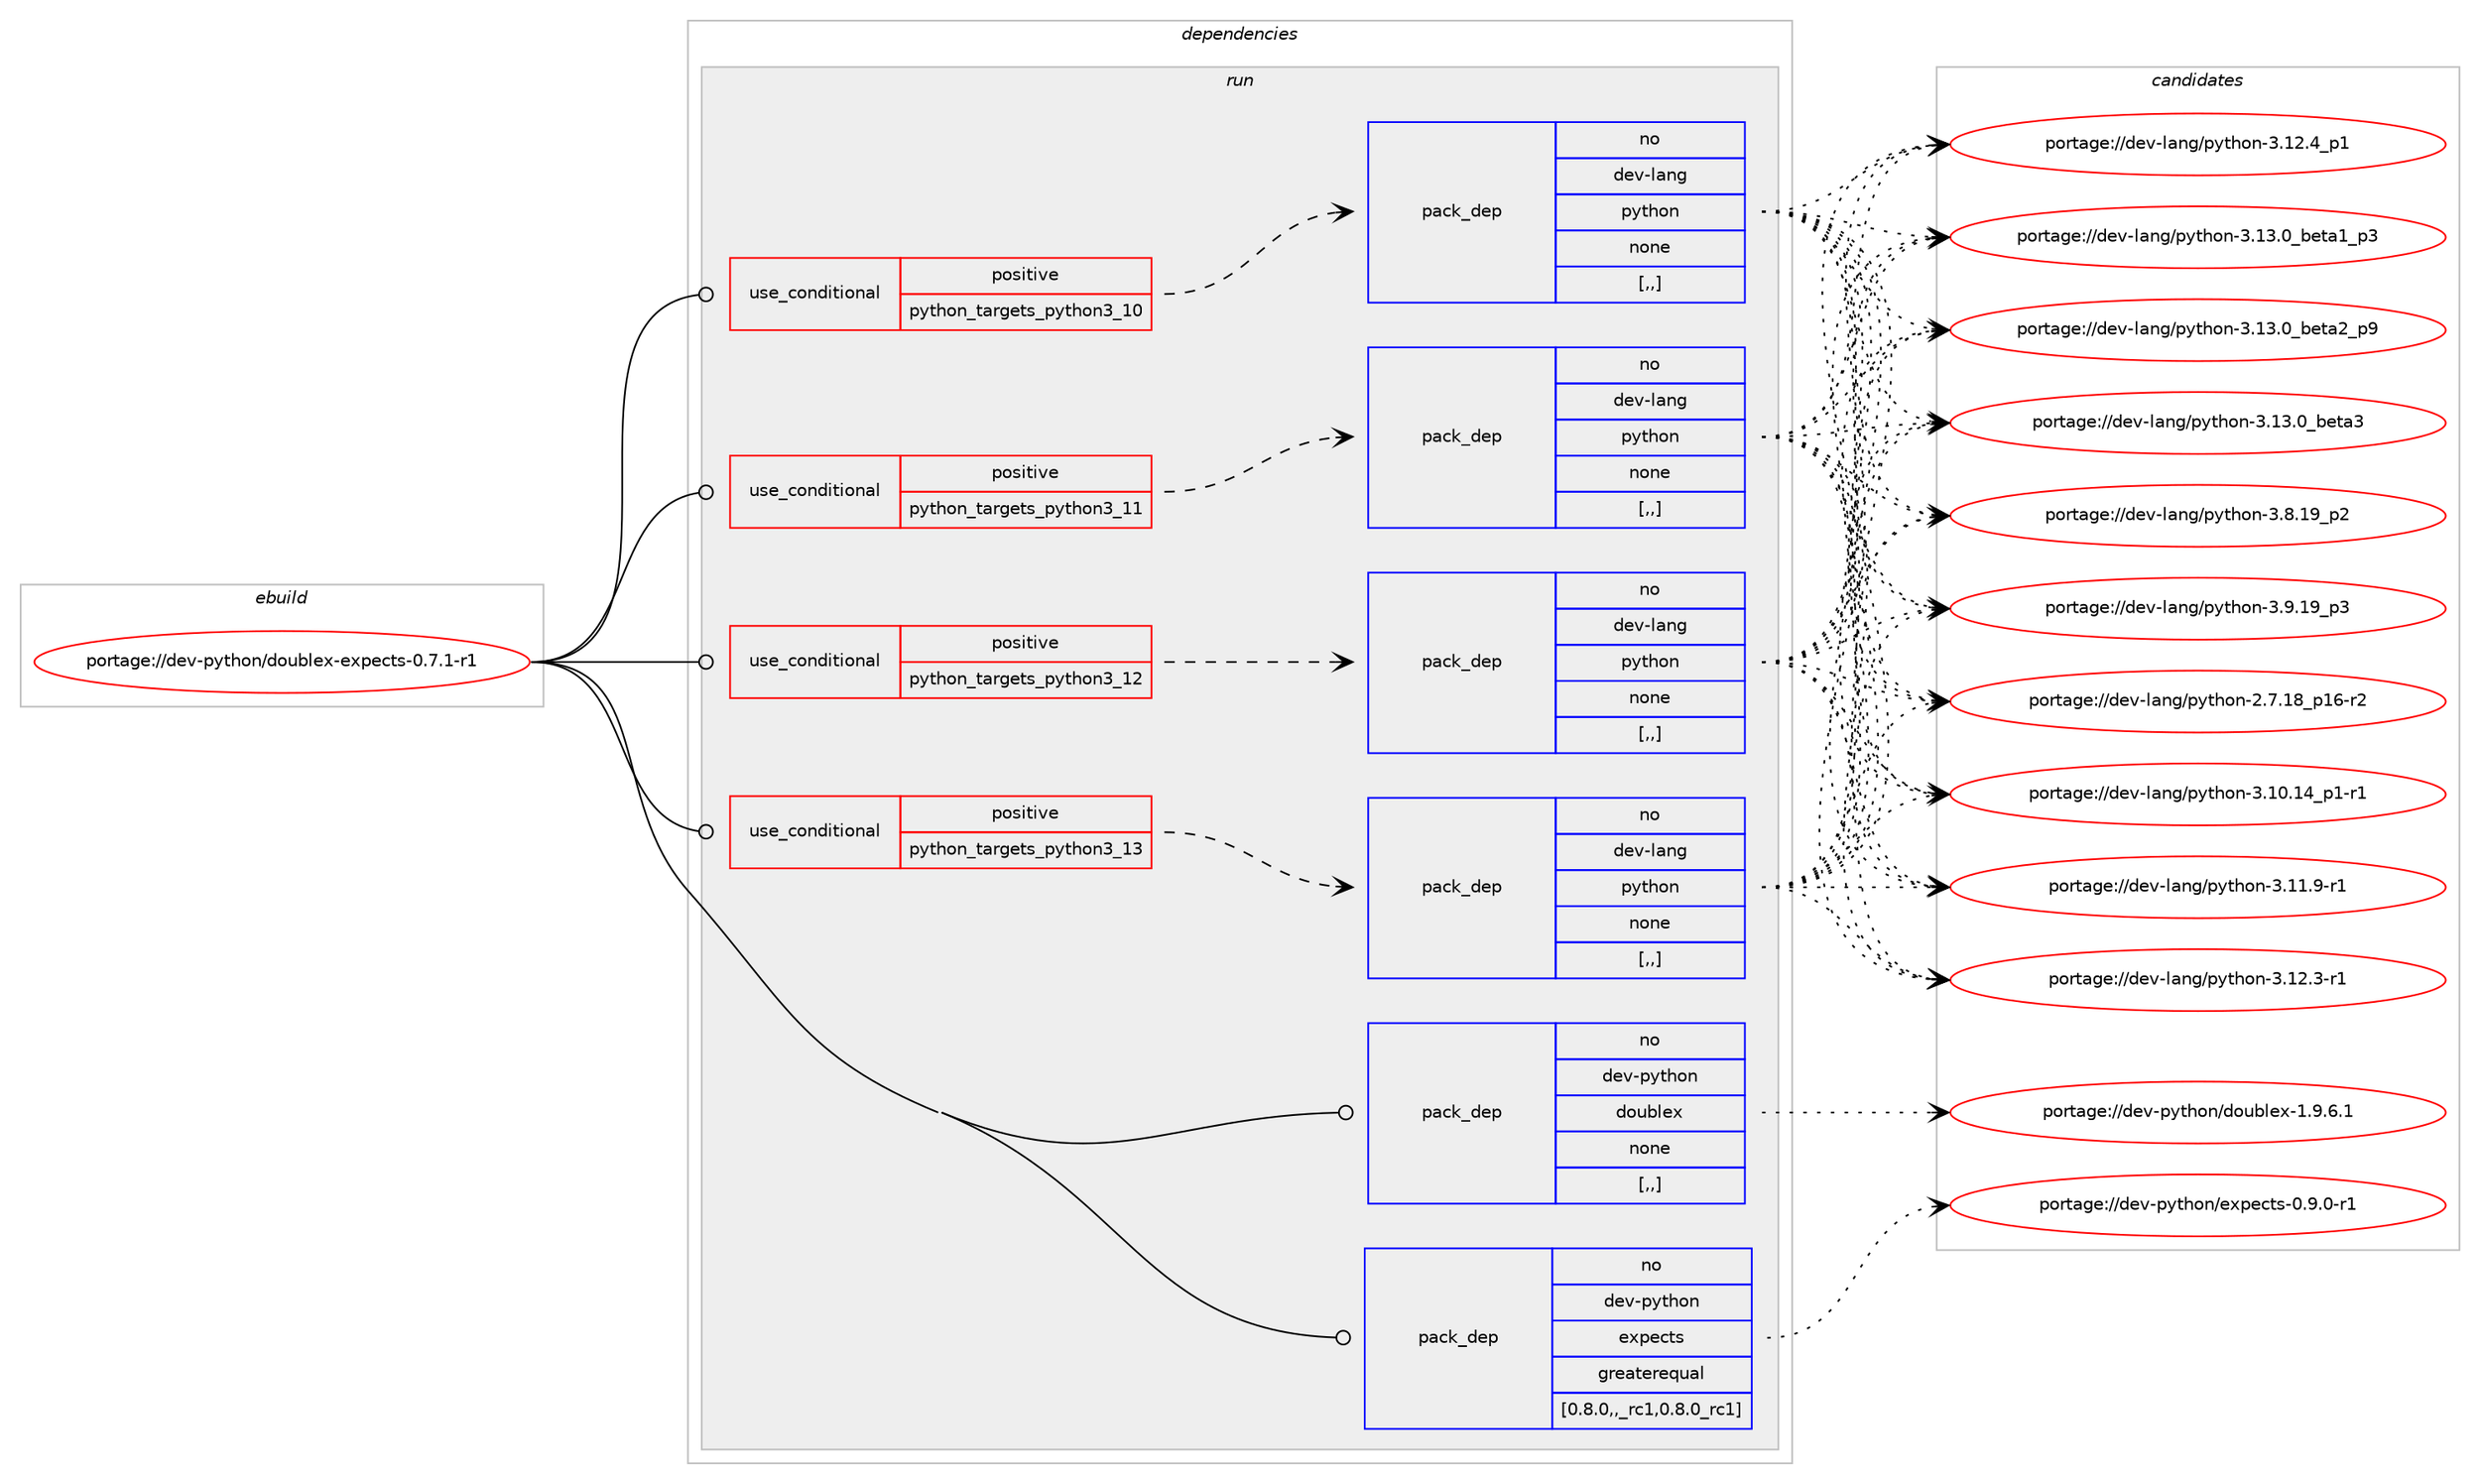 digraph prolog {

# *************
# Graph options
# *************

newrank=true;
concentrate=true;
compound=true;
graph [rankdir=LR,fontname=Helvetica,fontsize=10,ranksep=1.5];#, ranksep=2.5, nodesep=0.2];
edge  [arrowhead=vee];
node  [fontname=Helvetica,fontsize=10];

# **********
# The ebuild
# **********

subgraph cluster_leftcol {
color=gray;
rank=same;
label=<<i>ebuild</i>>;
id [label="portage://dev-python/doublex-expects-0.7.1-r1", color=red, width=4, href="../dev-python/doublex-expects-0.7.1-r1.svg"];
}

# ****************
# The dependencies
# ****************

subgraph cluster_midcol {
color=gray;
label=<<i>dependencies</i>>;
subgraph cluster_compile {
fillcolor="#eeeeee";
style=filled;
label=<<i>compile</i>>;
}
subgraph cluster_compileandrun {
fillcolor="#eeeeee";
style=filled;
label=<<i>compile and run</i>>;
}
subgraph cluster_run {
fillcolor="#eeeeee";
style=filled;
label=<<i>run</i>>;
subgraph cond31555 {
dependency142252 [label=<<TABLE BORDER="0" CELLBORDER="1" CELLSPACING="0" CELLPADDING="4"><TR><TD ROWSPAN="3" CELLPADDING="10">use_conditional</TD></TR><TR><TD>positive</TD></TR><TR><TD>python_targets_python3_10</TD></TR></TABLE>>, shape=none, color=red];
subgraph pack109483 {
dependency142253 [label=<<TABLE BORDER="0" CELLBORDER="1" CELLSPACING="0" CELLPADDING="4" WIDTH="220"><TR><TD ROWSPAN="6" CELLPADDING="30">pack_dep</TD></TR><TR><TD WIDTH="110">no</TD></TR><TR><TD>dev-lang</TD></TR><TR><TD>python</TD></TR><TR><TD>none</TD></TR><TR><TD>[,,]</TD></TR></TABLE>>, shape=none, color=blue];
}
dependency142252:e -> dependency142253:w [weight=20,style="dashed",arrowhead="vee"];
}
id:e -> dependency142252:w [weight=20,style="solid",arrowhead="odot"];
subgraph cond31556 {
dependency142254 [label=<<TABLE BORDER="0" CELLBORDER="1" CELLSPACING="0" CELLPADDING="4"><TR><TD ROWSPAN="3" CELLPADDING="10">use_conditional</TD></TR><TR><TD>positive</TD></TR><TR><TD>python_targets_python3_11</TD></TR></TABLE>>, shape=none, color=red];
subgraph pack109484 {
dependency142255 [label=<<TABLE BORDER="0" CELLBORDER="1" CELLSPACING="0" CELLPADDING="4" WIDTH="220"><TR><TD ROWSPAN="6" CELLPADDING="30">pack_dep</TD></TR><TR><TD WIDTH="110">no</TD></TR><TR><TD>dev-lang</TD></TR><TR><TD>python</TD></TR><TR><TD>none</TD></TR><TR><TD>[,,]</TD></TR></TABLE>>, shape=none, color=blue];
}
dependency142254:e -> dependency142255:w [weight=20,style="dashed",arrowhead="vee"];
}
id:e -> dependency142254:w [weight=20,style="solid",arrowhead="odot"];
subgraph cond31557 {
dependency142256 [label=<<TABLE BORDER="0" CELLBORDER="1" CELLSPACING="0" CELLPADDING="4"><TR><TD ROWSPAN="3" CELLPADDING="10">use_conditional</TD></TR><TR><TD>positive</TD></TR><TR><TD>python_targets_python3_12</TD></TR></TABLE>>, shape=none, color=red];
subgraph pack109485 {
dependency142257 [label=<<TABLE BORDER="0" CELLBORDER="1" CELLSPACING="0" CELLPADDING="4" WIDTH="220"><TR><TD ROWSPAN="6" CELLPADDING="30">pack_dep</TD></TR><TR><TD WIDTH="110">no</TD></TR><TR><TD>dev-lang</TD></TR><TR><TD>python</TD></TR><TR><TD>none</TD></TR><TR><TD>[,,]</TD></TR></TABLE>>, shape=none, color=blue];
}
dependency142256:e -> dependency142257:w [weight=20,style="dashed",arrowhead="vee"];
}
id:e -> dependency142256:w [weight=20,style="solid",arrowhead="odot"];
subgraph cond31558 {
dependency142258 [label=<<TABLE BORDER="0" CELLBORDER="1" CELLSPACING="0" CELLPADDING="4"><TR><TD ROWSPAN="3" CELLPADDING="10">use_conditional</TD></TR><TR><TD>positive</TD></TR><TR><TD>python_targets_python3_13</TD></TR></TABLE>>, shape=none, color=red];
subgraph pack109486 {
dependency142259 [label=<<TABLE BORDER="0" CELLBORDER="1" CELLSPACING="0" CELLPADDING="4" WIDTH="220"><TR><TD ROWSPAN="6" CELLPADDING="30">pack_dep</TD></TR><TR><TD WIDTH="110">no</TD></TR><TR><TD>dev-lang</TD></TR><TR><TD>python</TD></TR><TR><TD>none</TD></TR><TR><TD>[,,]</TD></TR></TABLE>>, shape=none, color=blue];
}
dependency142258:e -> dependency142259:w [weight=20,style="dashed",arrowhead="vee"];
}
id:e -> dependency142258:w [weight=20,style="solid",arrowhead="odot"];
subgraph pack109487 {
dependency142260 [label=<<TABLE BORDER="0" CELLBORDER="1" CELLSPACING="0" CELLPADDING="4" WIDTH="220"><TR><TD ROWSPAN="6" CELLPADDING="30">pack_dep</TD></TR><TR><TD WIDTH="110">no</TD></TR><TR><TD>dev-python</TD></TR><TR><TD>doublex</TD></TR><TR><TD>none</TD></TR><TR><TD>[,,]</TD></TR></TABLE>>, shape=none, color=blue];
}
id:e -> dependency142260:w [weight=20,style="solid",arrowhead="odot"];
subgraph pack109488 {
dependency142261 [label=<<TABLE BORDER="0" CELLBORDER="1" CELLSPACING="0" CELLPADDING="4" WIDTH="220"><TR><TD ROWSPAN="6" CELLPADDING="30">pack_dep</TD></TR><TR><TD WIDTH="110">no</TD></TR><TR><TD>dev-python</TD></TR><TR><TD>expects</TD></TR><TR><TD>greaterequal</TD></TR><TR><TD>[0.8.0,,_rc1,0.8.0_rc1]</TD></TR></TABLE>>, shape=none, color=blue];
}
id:e -> dependency142261:w [weight=20,style="solid",arrowhead="odot"];
}
}

# **************
# The candidates
# **************

subgraph cluster_choices {
rank=same;
color=gray;
label=<<i>candidates</i>>;

subgraph choice109483 {
color=black;
nodesep=1;
choice100101118451089711010347112121116104111110455046554649569511249544511450 [label="portage://dev-lang/python-2.7.18_p16-r2", color=red, width=4,href="../dev-lang/python-2.7.18_p16-r2.svg"];
choice100101118451089711010347112121116104111110455146494846495295112494511449 [label="portage://dev-lang/python-3.10.14_p1-r1", color=red, width=4,href="../dev-lang/python-3.10.14_p1-r1.svg"];
choice100101118451089711010347112121116104111110455146494946574511449 [label="portage://dev-lang/python-3.11.9-r1", color=red, width=4,href="../dev-lang/python-3.11.9-r1.svg"];
choice100101118451089711010347112121116104111110455146495046514511449 [label="portage://dev-lang/python-3.12.3-r1", color=red, width=4,href="../dev-lang/python-3.12.3-r1.svg"];
choice100101118451089711010347112121116104111110455146495046529511249 [label="portage://dev-lang/python-3.12.4_p1", color=red, width=4,href="../dev-lang/python-3.12.4_p1.svg"];
choice10010111845108971101034711212111610411111045514649514648959810111697499511251 [label="portage://dev-lang/python-3.13.0_beta1_p3", color=red, width=4,href="../dev-lang/python-3.13.0_beta1_p3.svg"];
choice10010111845108971101034711212111610411111045514649514648959810111697509511257 [label="portage://dev-lang/python-3.13.0_beta2_p9", color=red, width=4,href="../dev-lang/python-3.13.0_beta2_p9.svg"];
choice1001011184510897110103471121211161041111104551464951464895981011169751 [label="portage://dev-lang/python-3.13.0_beta3", color=red, width=4,href="../dev-lang/python-3.13.0_beta3.svg"];
choice100101118451089711010347112121116104111110455146564649579511250 [label="portage://dev-lang/python-3.8.19_p2", color=red, width=4,href="../dev-lang/python-3.8.19_p2.svg"];
choice100101118451089711010347112121116104111110455146574649579511251 [label="portage://dev-lang/python-3.9.19_p3", color=red, width=4,href="../dev-lang/python-3.9.19_p3.svg"];
dependency142253:e -> choice100101118451089711010347112121116104111110455046554649569511249544511450:w [style=dotted,weight="100"];
dependency142253:e -> choice100101118451089711010347112121116104111110455146494846495295112494511449:w [style=dotted,weight="100"];
dependency142253:e -> choice100101118451089711010347112121116104111110455146494946574511449:w [style=dotted,weight="100"];
dependency142253:e -> choice100101118451089711010347112121116104111110455146495046514511449:w [style=dotted,weight="100"];
dependency142253:e -> choice100101118451089711010347112121116104111110455146495046529511249:w [style=dotted,weight="100"];
dependency142253:e -> choice10010111845108971101034711212111610411111045514649514648959810111697499511251:w [style=dotted,weight="100"];
dependency142253:e -> choice10010111845108971101034711212111610411111045514649514648959810111697509511257:w [style=dotted,weight="100"];
dependency142253:e -> choice1001011184510897110103471121211161041111104551464951464895981011169751:w [style=dotted,weight="100"];
dependency142253:e -> choice100101118451089711010347112121116104111110455146564649579511250:w [style=dotted,weight="100"];
dependency142253:e -> choice100101118451089711010347112121116104111110455146574649579511251:w [style=dotted,weight="100"];
}
subgraph choice109484 {
color=black;
nodesep=1;
choice100101118451089711010347112121116104111110455046554649569511249544511450 [label="portage://dev-lang/python-2.7.18_p16-r2", color=red, width=4,href="../dev-lang/python-2.7.18_p16-r2.svg"];
choice100101118451089711010347112121116104111110455146494846495295112494511449 [label="portage://dev-lang/python-3.10.14_p1-r1", color=red, width=4,href="../dev-lang/python-3.10.14_p1-r1.svg"];
choice100101118451089711010347112121116104111110455146494946574511449 [label="portage://dev-lang/python-3.11.9-r1", color=red, width=4,href="../dev-lang/python-3.11.9-r1.svg"];
choice100101118451089711010347112121116104111110455146495046514511449 [label="portage://dev-lang/python-3.12.3-r1", color=red, width=4,href="../dev-lang/python-3.12.3-r1.svg"];
choice100101118451089711010347112121116104111110455146495046529511249 [label="portage://dev-lang/python-3.12.4_p1", color=red, width=4,href="../dev-lang/python-3.12.4_p1.svg"];
choice10010111845108971101034711212111610411111045514649514648959810111697499511251 [label="portage://dev-lang/python-3.13.0_beta1_p3", color=red, width=4,href="../dev-lang/python-3.13.0_beta1_p3.svg"];
choice10010111845108971101034711212111610411111045514649514648959810111697509511257 [label="portage://dev-lang/python-3.13.0_beta2_p9", color=red, width=4,href="../dev-lang/python-3.13.0_beta2_p9.svg"];
choice1001011184510897110103471121211161041111104551464951464895981011169751 [label="portage://dev-lang/python-3.13.0_beta3", color=red, width=4,href="../dev-lang/python-3.13.0_beta3.svg"];
choice100101118451089711010347112121116104111110455146564649579511250 [label="portage://dev-lang/python-3.8.19_p2", color=red, width=4,href="../dev-lang/python-3.8.19_p2.svg"];
choice100101118451089711010347112121116104111110455146574649579511251 [label="portage://dev-lang/python-3.9.19_p3", color=red, width=4,href="../dev-lang/python-3.9.19_p3.svg"];
dependency142255:e -> choice100101118451089711010347112121116104111110455046554649569511249544511450:w [style=dotted,weight="100"];
dependency142255:e -> choice100101118451089711010347112121116104111110455146494846495295112494511449:w [style=dotted,weight="100"];
dependency142255:e -> choice100101118451089711010347112121116104111110455146494946574511449:w [style=dotted,weight="100"];
dependency142255:e -> choice100101118451089711010347112121116104111110455146495046514511449:w [style=dotted,weight="100"];
dependency142255:e -> choice100101118451089711010347112121116104111110455146495046529511249:w [style=dotted,weight="100"];
dependency142255:e -> choice10010111845108971101034711212111610411111045514649514648959810111697499511251:w [style=dotted,weight="100"];
dependency142255:e -> choice10010111845108971101034711212111610411111045514649514648959810111697509511257:w [style=dotted,weight="100"];
dependency142255:e -> choice1001011184510897110103471121211161041111104551464951464895981011169751:w [style=dotted,weight="100"];
dependency142255:e -> choice100101118451089711010347112121116104111110455146564649579511250:w [style=dotted,weight="100"];
dependency142255:e -> choice100101118451089711010347112121116104111110455146574649579511251:w [style=dotted,weight="100"];
}
subgraph choice109485 {
color=black;
nodesep=1;
choice100101118451089711010347112121116104111110455046554649569511249544511450 [label="portage://dev-lang/python-2.7.18_p16-r2", color=red, width=4,href="../dev-lang/python-2.7.18_p16-r2.svg"];
choice100101118451089711010347112121116104111110455146494846495295112494511449 [label="portage://dev-lang/python-3.10.14_p1-r1", color=red, width=4,href="../dev-lang/python-3.10.14_p1-r1.svg"];
choice100101118451089711010347112121116104111110455146494946574511449 [label="portage://dev-lang/python-3.11.9-r1", color=red, width=4,href="../dev-lang/python-3.11.9-r1.svg"];
choice100101118451089711010347112121116104111110455146495046514511449 [label="portage://dev-lang/python-3.12.3-r1", color=red, width=4,href="../dev-lang/python-3.12.3-r1.svg"];
choice100101118451089711010347112121116104111110455146495046529511249 [label="portage://dev-lang/python-3.12.4_p1", color=red, width=4,href="../dev-lang/python-3.12.4_p1.svg"];
choice10010111845108971101034711212111610411111045514649514648959810111697499511251 [label="portage://dev-lang/python-3.13.0_beta1_p3", color=red, width=4,href="../dev-lang/python-3.13.0_beta1_p3.svg"];
choice10010111845108971101034711212111610411111045514649514648959810111697509511257 [label="portage://dev-lang/python-3.13.0_beta2_p9", color=red, width=4,href="../dev-lang/python-3.13.0_beta2_p9.svg"];
choice1001011184510897110103471121211161041111104551464951464895981011169751 [label="portage://dev-lang/python-3.13.0_beta3", color=red, width=4,href="../dev-lang/python-3.13.0_beta3.svg"];
choice100101118451089711010347112121116104111110455146564649579511250 [label="portage://dev-lang/python-3.8.19_p2", color=red, width=4,href="../dev-lang/python-3.8.19_p2.svg"];
choice100101118451089711010347112121116104111110455146574649579511251 [label="portage://dev-lang/python-3.9.19_p3", color=red, width=4,href="../dev-lang/python-3.9.19_p3.svg"];
dependency142257:e -> choice100101118451089711010347112121116104111110455046554649569511249544511450:w [style=dotted,weight="100"];
dependency142257:e -> choice100101118451089711010347112121116104111110455146494846495295112494511449:w [style=dotted,weight="100"];
dependency142257:e -> choice100101118451089711010347112121116104111110455146494946574511449:w [style=dotted,weight="100"];
dependency142257:e -> choice100101118451089711010347112121116104111110455146495046514511449:w [style=dotted,weight="100"];
dependency142257:e -> choice100101118451089711010347112121116104111110455146495046529511249:w [style=dotted,weight="100"];
dependency142257:e -> choice10010111845108971101034711212111610411111045514649514648959810111697499511251:w [style=dotted,weight="100"];
dependency142257:e -> choice10010111845108971101034711212111610411111045514649514648959810111697509511257:w [style=dotted,weight="100"];
dependency142257:e -> choice1001011184510897110103471121211161041111104551464951464895981011169751:w [style=dotted,weight="100"];
dependency142257:e -> choice100101118451089711010347112121116104111110455146564649579511250:w [style=dotted,weight="100"];
dependency142257:e -> choice100101118451089711010347112121116104111110455146574649579511251:w [style=dotted,weight="100"];
}
subgraph choice109486 {
color=black;
nodesep=1;
choice100101118451089711010347112121116104111110455046554649569511249544511450 [label="portage://dev-lang/python-2.7.18_p16-r2", color=red, width=4,href="../dev-lang/python-2.7.18_p16-r2.svg"];
choice100101118451089711010347112121116104111110455146494846495295112494511449 [label="portage://dev-lang/python-3.10.14_p1-r1", color=red, width=4,href="../dev-lang/python-3.10.14_p1-r1.svg"];
choice100101118451089711010347112121116104111110455146494946574511449 [label="portage://dev-lang/python-3.11.9-r1", color=red, width=4,href="../dev-lang/python-3.11.9-r1.svg"];
choice100101118451089711010347112121116104111110455146495046514511449 [label="portage://dev-lang/python-3.12.3-r1", color=red, width=4,href="../dev-lang/python-3.12.3-r1.svg"];
choice100101118451089711010347112121116104111110455146495046529511249 [label="portage://dev-lang/python-3.12.4_p1", color=red, width=4,href="../dev-lang/python-3.12.4_p1.svg"];
choice10010111845108971101034711212111610411111045514649514648959810111697499511251 [label="portage://dev-lang/python-3.13.0_beta1_p3", color=red, width=4,href="../dev-lang/python-3.13.0_beta1_p3.svg"];
choice10010111845108971101034711212111610411111045514649514648959810111697509511257 [label="portage://dev-lang/python-3.13.0_beta2_p9", color=red, width=4,href="../dev-lang/python-3.13.0_beta2_p9.svg"];
choice1001011184510897110103471121211161041111104551464951464895981011169751 [label="portage://dev-lang/python-3.13.0_beta3", color=red, width=4,href="../dev-lang/python-3.13.0_beta3.svg"];
choice100101118451089711010347112121116104111110455146564649579511250 [label="portage://dev-lang/python-3.8.19_p2", color=red, width=4,href="../dev-lang/python-3.8.19_p2.svg"];
choice100101118451089711010347112121116104111110455146574649579511251 [label="portage://dev-lang/python-3.9.19_p3", color=red, width=4,href="../dev-lang/python-3.9.19_p3.svg"];
dependency142259:e -> choice100101118451089711010347112121116104111110455046554649569511249544511450:w [style=dotted,weight="100"];
dependency142259:e -> choice100101118451089711010347112121116104111110455146494846495295112494511449:w [style=dotted,weight="100"];
dependency142259:e -> choice100101118451089711010347112121116104111110455146494946574511449:w [style=dotted,weight="100"];
dependency142259:e -> choice100101118451089711010347112121116104111110455146495046514511449:w [style=dotted,weight="100"];
dependency142259:e -> choice100101118451089711010347112121116104111110455146495046529511249:w [style=dotted,weight="100"];
dependency142259:e -> choice10010111845108971101034711212111610411111045514649514648959810111697499511251:w [style=dotted,weight="100"];
dependency142259:e -> choice10010111845108971101034711212111610411111045514649514648959810111697509511257:w [style=dotted,weight="100"];
dependency142259:e -> choice1001011184510897110103471121211161041111104551464951464895981011169751:w [style=dotted,weight="100"];
dependency142259:e -> choice100101118451089711010347112121116104111110455146564649579511250:w [style=dotted,weight="100"];
dependency142259:e -> choice100101118451089711010347112121116104111110455146574649579511251:w [style=dotted,weight="100"];
}
subgraph choice109487 {
color=black;
nodesep=1;
choice1001011184511212111610411111047100111117981081011204549465746544649 [label="portage://dev-python/doublex-1.9.6.1", color=red, width=4,href="../dev-python/doublex-1.9.6.1.svg"];
dependency142260:e -> choice1001011184511212111610411111047100111117981081011204549465746544649:w [style=dotted,weight="100"];
}
subgraph choice109488 {
color=black;
nodesep=1;
choice1001011184511212111610411111047101120112101991161154548465746484511449 [label="portage://dev-python/expects-0.9.0-r1", color=red, width=4,href="../dev-python/expects-0.9.0-r1.svg"];
dependency142261:e -> choice1001011184511212111610411111047101120112101991161154548465746484511449:w [style=dotted,weight="100"];
}
}

}
